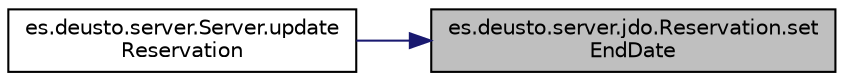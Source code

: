 digraph "es.deusto.server.jdo.Reservation.setEndDate"
{
 // LATEX_PDF_SIZE
  edge [fontname="Helvetica",fontsize="10",labelfontname="Helvetica",labelfontsize="10"];
  node [fontname="Helvetica",fontsize="10",shape=record];
  rankdir="RL";
  Node159 [label="es.deusto.server.jdo.Reservation.set\lEndDate",height=0.2,width=0.4,color="black", fillcolor="grey75", style="filled", fontcolor="black",tooltip=" "];
  Node159 -> Node160 [dir="back",color="midnightblue",fontsize="10",style="solid",fontname="Helvetica"];
  Node160 [label="es.deusto.server.Server.update\lReservation",height=0.2,width=0.4,color="black", fillcolor="white", style="filled",URL="$classes_1_1deusto_1_1server_1_1_server.html#a720508741205d4af6c01447e957d2253",tooltip=" "];
}
